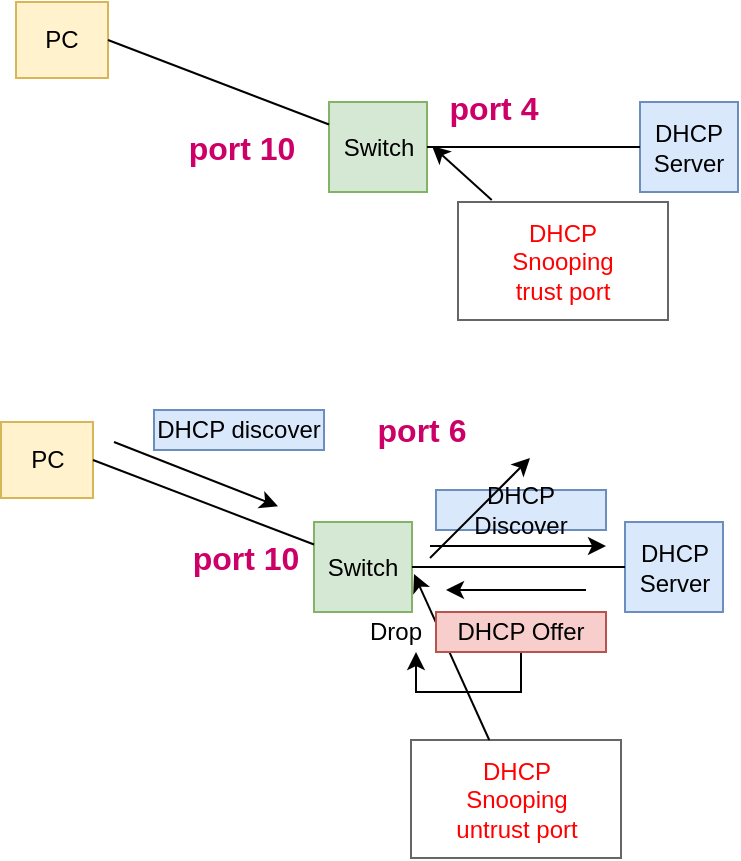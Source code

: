 <mxfile version="12.8.2" type="github"><diagram id="spERDh14osRLKhxwpS4O" name="Page-1"><mxGraphModel dx="1422" dy="833" grid="0" gridSize="10" guides="1" tooltips="1" connect="1" arrows="1" fold="1" page="1" pageScale="1" pageWidth="827" pageHeight="1169" math="0" shadow="0"><root><mxCell id="0"/><mxCell id="1" parent="0"/><mxCell id="PtvLWnTzOvHfs0sn-3eO-2" value="PC" style="rounded=0;whiteSpace=wrap;html=1;fillColor=#fff2cc;strokeColor=#d6b656;" parent="1" vertex="1"><mxGeometry x="180" y="173" width="46" height="38" as="geometry"/></mxCell><mxCell id="PtvLWnTzOvHfs0sn-3eO-4" value="Switch" style="rounded=0;whiteSpace=wrap;html=1;fillColor=#d5e8d4;strokeColor=#82b366;" parent="1" vertex="1"><mxGeometry x="336.5" y="223" width="49" height="45" as="geometry"/></mxCell><mxCell id="PtvLWnTzOvHfs0sn-3eO-6" value="DHCP Server" style="rounded=0;whiteSpace=wrap;html=1;fillColor=#dae8fc;strokeColor=#6c8ebf;" parent="1" vertex="1"><mxGeometry x="492" y="223" width="49" height="45" as="geometry"/></mxCell><mxCell id="PtvLWnTzOvHfs0sn-3eO-7" value="" style="endArrow=none;html=1;exitX=0;exitY=0.25;exitDx=0;exitDy=0;entryX=1;entryY=0.5;entryDx=0;entryDy=0;" parent="1" source="PtvLWnTzOvHfs0sn-3eO-4" target="PtvLWnTzOvHfs0sn-3eO-2" edge="1"><mxGeometry width="50" height="50" relative="1" as="geometry"><mxPoint x="504" y="155" as="sourcePoint"/><mxPoint x="554" y="105" as="targetPoint"/></mxGeometry></mxCell><mxCell id="PtvLWnTzOvHfs0sn-3eO-10" value="" style="endArrow=none;html=1;exitX=0;exitY=0.5;exitDx=0;exitDy=0;entryX=1;entryY=0.5;entryDx=0;entryDy=0;" parent="1" source="PtvLWnTzOvHfs0sn-3eO-6" target="PtvLWnTzOvHfs0sn-3eO-4" edge="1"><mxGeometry width="50" height="50" relative="1" as="geometry"><mxPoint x="366.5" y="264.25" as="sourcePoint"/><mxPoint x="256" y="222" as="targetPoint"/></mxGeometry></mxCell><mxCell id="yHvEkDMqx4H_U6O6op_c-1" value="PC" style="rounded=0;whiteSpace=wrap;html=1;fillColor=#fff2cc;strokeColor=#d6b656;" parent="1" vertex="1"><mxGeometry x="172.5" y="383" width="46" height="38" as="geometry"/></mxCell><mxCell id="yHvEkDMqx4H_U6O6op_c-2" value="Switch" style="rounded=0;whiteSpace=wrap;html=1;fillColor=#d5e8d4;strokeColor=#82b366;" parent="1" vertex="1"><mxGeometry x="329" y="433" width="49" height="45" as="geometry"/></mxCell><mxCell id="yHvEkDMqx4H_U6O6op_c-3" value="DHCP Server" style="rounded=0;whiteSpace=wrap;html=1;fillColor=#dae8fc;strokeColor=#6c8ebf;" parent="1" vertex="1"><mxGeometry x="484.5" y="433" width="49" height="45" as="geometry"/></mxCell><mxCell id="yHvEkDMqx4H_U6O6op_c-4" value="" style="endArrow=none;html=1;exitX=0;exitY=0.25;exitDx=0;exitDy=0;entryX=1;entryY=0.5;entryDx=0;entryDy=0;" parent="1" source="yHvEkDMqx4H_U6O6op_c-2" target="yHvEkDMqx4H_U6O6op_c-1" edge="1"><mxGeometry width="50" height="50" relative="1" as="geometry"><mxPoint x="496.5" y="365" as="sourcePoint"/><mxPoint x="546.5" y="315" as="targetPoint"/></mxGeometry></mxCell><mxCell id="yHvEkDMqx4H_U6O6op_c-5" value="" style="endArrow=none;html=1;exitX=0;exitY=0.5;exitDx=0;exitDy=0;entryX=1;entryY=0.5;entryDx=0;entryDy=0;" parent="1" source="yHvEkDMqx4H_U6O6op_c-3" target="yHvEkDMqx4H_U6O6op_c-2" edge="1"><mxGeometry width="50" height="50" relative="1" as="geometry"><mxPoint x="359" y="474.25" as="sourcePoint"/><mxPoint x="248.5" y="432" as="targetPoint"/></mxGeometry></mxCell><mxCell id="yHvEkDMqx4H_U6O6op_c-6" value="&lt;font color=&quot;#ff0000&quot;&gt;DHCP&lt;br&gt;Snooping&lt;br&gt;untrust port&lt;br&gt;&lt;/font&gt;" style="text;html=1;strokeColor=#666666;fillColor=none;align=center;verticalAlign=middle;whiteSpace=wrap;rounded=0;fontColor=#333333;" parent="1" vertex="1"><mxGeometry x="377.5" y="542" width="105" height="59" as="geometry"/></mxCell><mxCell id="yHvEkDMqx4H_U6O6op_c-8" value="" style="endArrow=classic;html=1;" parent="1" source="yHvEkDMqx4H_U6O6op_c-6" edge="1"><mxGeometry width="50" height="50" relative="1" as="geometry"><mxPoint x="387" y="451" as="sourcePoint"/><mxPoint x="379" y="459" as="targetPoint"/></mxGeometry></mxCell><mxCell id="yHvEkDMqx4H_U6O6op_c-9" value="&lt;font color=&quot;#ff0000&quot;&gt;DHCP&lt;br&gt;Snooping&lt;br&gt;trust port&lt;br&gt;&lt;/font&gt;" style="text;html=1;align=center;verticalAlign=middle;whiteSpace=wrap;rounded=0;fillColor=none;strokeColor=#666666;fontColor=#333333;" parent="1" vertex="1"><mxGeometry x="401" y="273" width="105" height="59" as="geometry"/></mxCell><mxCell id="yHvEkDMqx4H_U6O6op_c-10" value="" style="endArrow=classic;html=1;" parent="1" edge="1"><mxGeometry width="50" height="50" relative="1" as="geometry"><mxPoint x="417.867" y="272" as="sourcePoint"/><mxPoint x="388" y="245" as="targetPoint"/></mxGeometry></mxCell><mxCell id="yHvEkDMqx4H_U6O6op_c-11" value="" style="endArrow=classic;html=1;" parent="1" edge="1"><mxGeometry width="50" height="50" relative="1" as="geometry"><mxPoint x="229" y="393" as="sourcePoint"/><mxPoint x="311" y="425.157" as="targetPoint"/></mxGeometry></mxCell><mxCell id="yHvEkDMqx4H_U6O6op_c-14" value="DHCP discover" style="text;html=1;strokeColor=#6c8ebf;fillColor=#dae8fc;align=center;verticalAlign=middle;whiteSpace=wrap;rounded=0;" parent="1" vertex="1"><mxGeometry x="249" y="377" width="85" height="20" as="geometry"/></mxCell><mxCell id="yHvEkDMqx4H_U6O6op_c-17" value="" style="endArrow=classic;html=1;" parent="1" edge="1"><mxGeometry width="50" height="50" relative="1" as="geometry"><mxPoint x="387" y="445" as="sourcePoint"/><mxPoint x="475" y="445" as="targetPoint"/></mxGeometry></mxCell><mxCell id="yHvEkDMqx4H_U6O6op_c-24" style="edgeStyle=orthogonalEdgeStyle;rounded=0;orthogonalLoop=1;jettySize=auto;html=1;entryX=0.75;entryY=1;entryDx=0;entryDy=0;exitX=0.5;exitY=1;exitDx=0;exitDy=0;" parent="1" source="yHvEkDMqx4H_U6O6op_c-19" target="yHvEkDMqx4H_U6O6op_c-21" edge="1"><mxGeometry relative="1" as="geometry"/></mxCell><mxCell id="yHvEkDMqx4H_U6O6op_c-18" value="DHCP Discover" style="text;html=1;strokeColor=#6c8ebf;fillColor=#dae8fc;align=center;verticalAlign=middle;whiteSpace=wrap;rounded=0;" parent="1" vertex="1"><mxGeometry x="390" y="417" width="85" height="20" as="geometry"/></mxCell><mxCell id="yHvEkDMqx4H_U6O6op_c-19" value="DHCP Offer" style="text;html=1;strokeColor=#b85450;fillColor=#f8cecc;align=center;verticalAlign=middle;whiteSpace=wrap;rounded=0;" parent="1" vertex="1"><mxGeometry x="390" y="478" width="85" height="20" as="geometry"/></mxCell><mxCell id="yHvEkDMqx4H_U6O6op_c-20" value="" style="endArrow=classic;html=1;" parent="1" edge="1"><mxGeometry width="50" height="50" relative="1" as="geometry"><mxPoint x="465" y="467" as="sourcePoint"/><mxPoint x="395" y="467" as="targetPoint"/></mxGeometry></mxCell><mxCell id="yHvEkDMqx4H_U6O6op_c-21" value="Drop" style="text;html=1;strokeColor=none;fillColor=none;align=center;verticalAlign=middle;whiteSpace=wrap;rounded=0;" parent="1" vertex="1"><mxGeometry x="350" y="478" width="40" height="20" as="geometry"/></mxCell><mxCell id="yHvEkDMqx4H_U6O6op_c-23" value="" style="endArrow=classic;html=1;" parent="1" edge="1"><mxGeometry width="50" height="50" relative="1" as="geometry"><mxPoint x="387" y="451" as="sourcePoint"/><mxPoint x="437" y="401" as="targetPoint"/></mxGeometry></mxCell><mxCell id="X42pDRZyXQK1WAJWC7Wu-2" value="&lt;font style=&quot;font-size: 16px&quot;&gt;port 10&lt;/font&gt;" style="text;html=1;strokeColor=none;fillColor=none;align=center;verticalAlign=middle;whiteSpace=wrap;rounded=0;fontColor=#CC0066;fontStyle=1" vertex="1" parent="1"><mxGeometry x="262" y="235.5" width="62" height="20" as="geometry"/></mxCell><mxCell id="X42pDRZyXQK1WAJWC7Wu-4" value="&lt;font style=&quot;font-size: 16px&quot;&gt;port 4&lt;/font&gt;" style="text;html=1;strokeColor=none;fillColor=none;align=center;verticalAlign=middle;whiteSpace=wrap;rounded=0;fontColor=#CC0066;fontStyle=1" vertex="1" parent="1"><mxGeometry x="388" y="215.5" width="62" height="20" as="geometry"/></mxCell><mxCell id="X42pDRZyXQK1WAJWC7Wu-5" value="&lt;font style=&quot;font-size: 16px&quot;&gt;port 6&lt;/font&gt;" style="text;html=1;strokeColor=none;fillColor=none;align=center;verticalAlign=middle;whiteSpace=wrap;rounded=0;fontColor=#CC0066;fontStyle=1" vertex="1" parent="1"><mxGeometry x="352" y="377" width="62" height="20" as="geometry"/></mxCell><mxCell id="X42pDRZyXQK1WAJWC7Wu-6" value="&lt;font style=&quot;font-size: 16px&quot;&gt;port 10&lt;/font&gt;" style="text;html=1;strokeColor=none;fillColor=none;align=center;verticalAlign=middle;whiteSpace=wrap;rounded=0;fontColor=#CC0066;fontStyle=1" vertex="1" parent="1"><mxGeometry x="264" y="441" width="62" height="20" as="geometry"/></mxCell></root></mxGraphModel></diagram></mxfile>